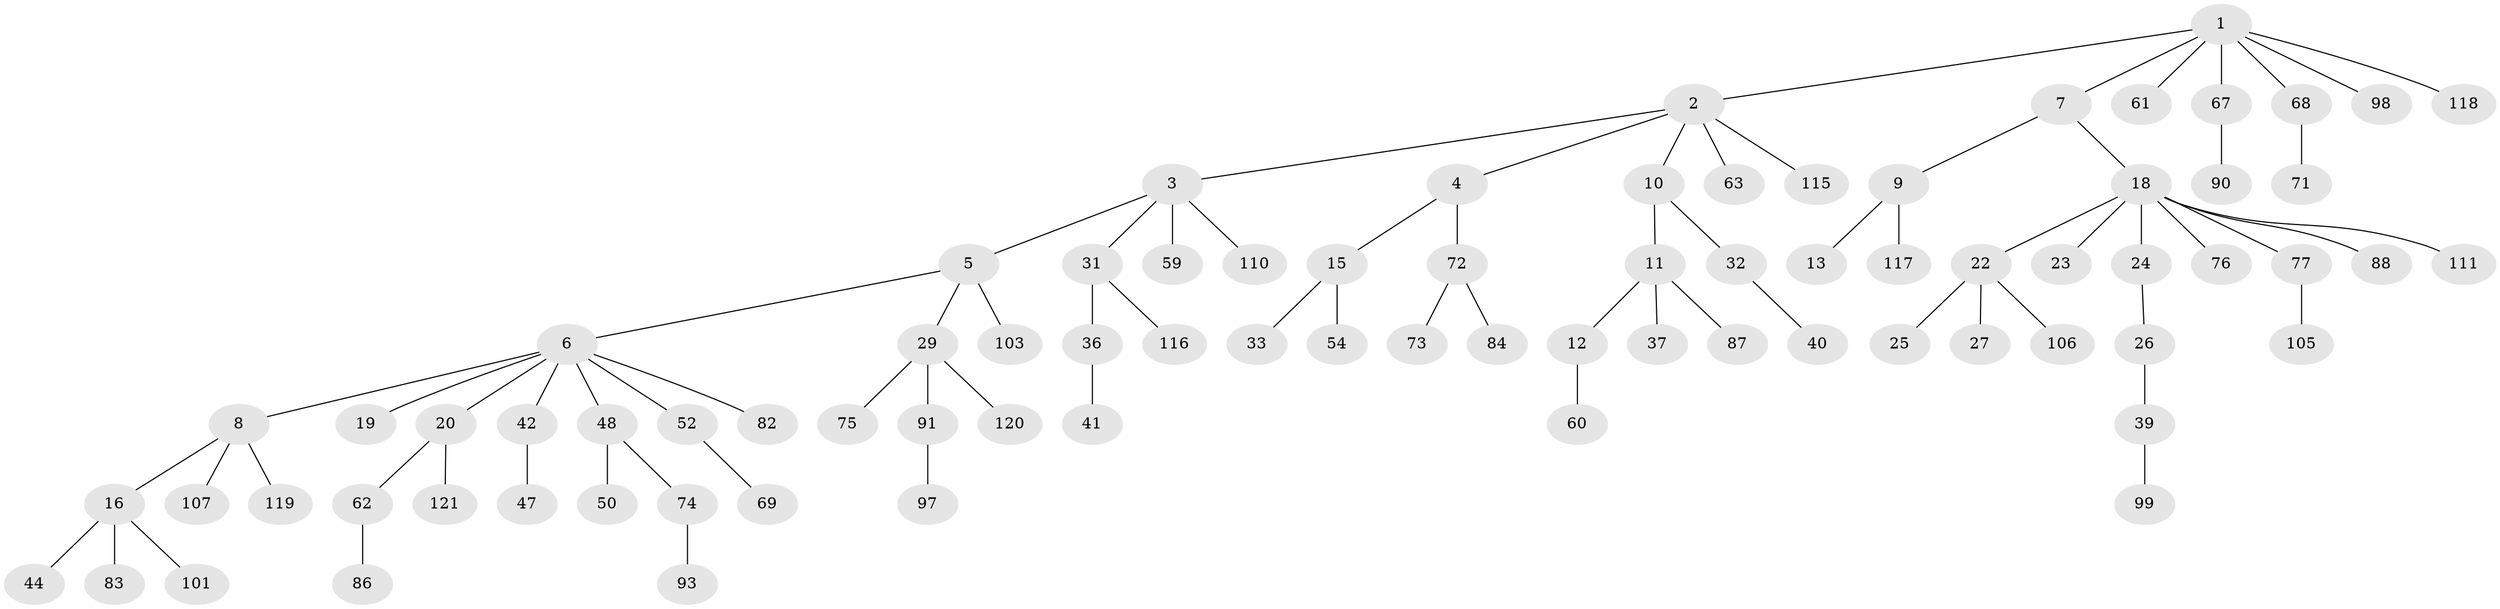 // original degree distribution, {6: 0.024793388429752067, 7: 0.008264462809917356, 3: 0.12396694214876033, 5: 0.03305785123966942, 8: 0.008264462809917356, 4: 0.04132231404958678, 2: 0.24793388429752067, 1: 0.512396694214876}
// Generated by graph-tools (version 1.1) at 2025/11/02/27/25 16:11:29]
// undirected, 81 vertices, 80 edges
graph export_dot {
graph [start="1"]
  node [color=gray90,style=filled];
  1 [super="+51"];
  2 [super="+28"];
  3 [super="+56"];
  4 [super="+65"];
  5 [super="+55"];
  6 [super="+17"];
  7 [super="+14"];
  8 [super="+112"];
  9 [super="+46"];
  10 [super="+30"];
  11 [super="+94"];
  12 [super="+108"];
  13 [super="+57"];
  15 [super="+43"];
  16 [super="+96"];
  18 [super="+21"];
  19;
  20 [super="+34"];
  22 [super="+38"];
  23 [super="+53"];
  24;
  25;
  26 [super="+89"];
  27 [super="+113"];
  29 [super="+66"];
  31 [super="+35"];
  32 [super="+58"];
  33;
  36 [super="+45"];
  37;
  39 [super="+80"];
  40;
  41;
  42 [super="+64"];
  44 [super="+92"];
  47 [super="+79"];
  48 [super="+49"];
  50;
  52;
  54;
  59 [super="+109"];
  60;
  61 [super="+100"];
  62;
  63 [super="+114"];
  67 [super="+70"];
  68;
  69;
  71 [super="+81"];
  72 [super="+78"];
  73 [super="+104"];
  74;
  75;
  76;
  77 [super="+95"];
  82;
  83 [super="+85"];
  84;
  86;
  87;
  88;
  90;
  91;
  93 [super="+102"];
  97;
  98;
  99;
  101;
  103;
  105;
  106;
  107;
  110;
  111;
  115;
  116;
  117;
  118;
  119;
  120;
  121;
  1 -- 2;
  1 -- 7;
  1 -- 61;
  1 -- 98;
  1 -- 118;
  1 -- 67;
  1 -- 68;
  2 -- 3;
  2 -- 4;
  2 -- 10;
  2 -- 63;
  2 -- 115;
  3 -- 5;
  3 -- 31;
  3 -- 59;
  3 -- 110;
  4 -- 15;
  4 -- 72;
  5 -- 6;
  5 -- 29;
  5 -- 103;
  6 -- 8;
  6 -- 19;
  6 -- 42;
  6 -- 48;
  6 -- 52;
  6 -- 82;
  6 -- 20;
  7 -- 9;
  7 -- 18;
  8 -- 16;
  8 -- 107;
  8 -- 119;
  9 -- 13;
  9 -- 117;
  10 -- 11;
  10 -- 32;
  11 -- 12;
  11 -- 37;
  11 -- 87;
  12 -- 60;
  15 -- 33;
  15 -- 54;
  16 -- 44;
  16 -- 83;
  16 -- 101;
  18 -- 22;
  18 -- 23;
  18 -- 24;
  18 -- 88;
  18 -- 76;
  18 -- 77;
  18 -- 111;
  20 -- 62;
  20 -- 121;
  22 -- 25;
  22 -- 27;
  22 -- 106;
  24 -- 26;
  26 -- 39;
  29 -- 75;
  29 -- 120;
  29 -- 91;
  31 -- 116;
  31 -- 36;
  32 -- 40;
  36 -- 41;
  39 -- 99;
  42 -- 47;
  48 -- 74;
  48 -- 50;
  52 -- 69;
  62 -- 86;
  67 -- 90;
  68 -- 71;
  72 -- 73;
  72 -- 84;
  74 -- 93;
  77 -- 105;
  91 -- 97;
}
